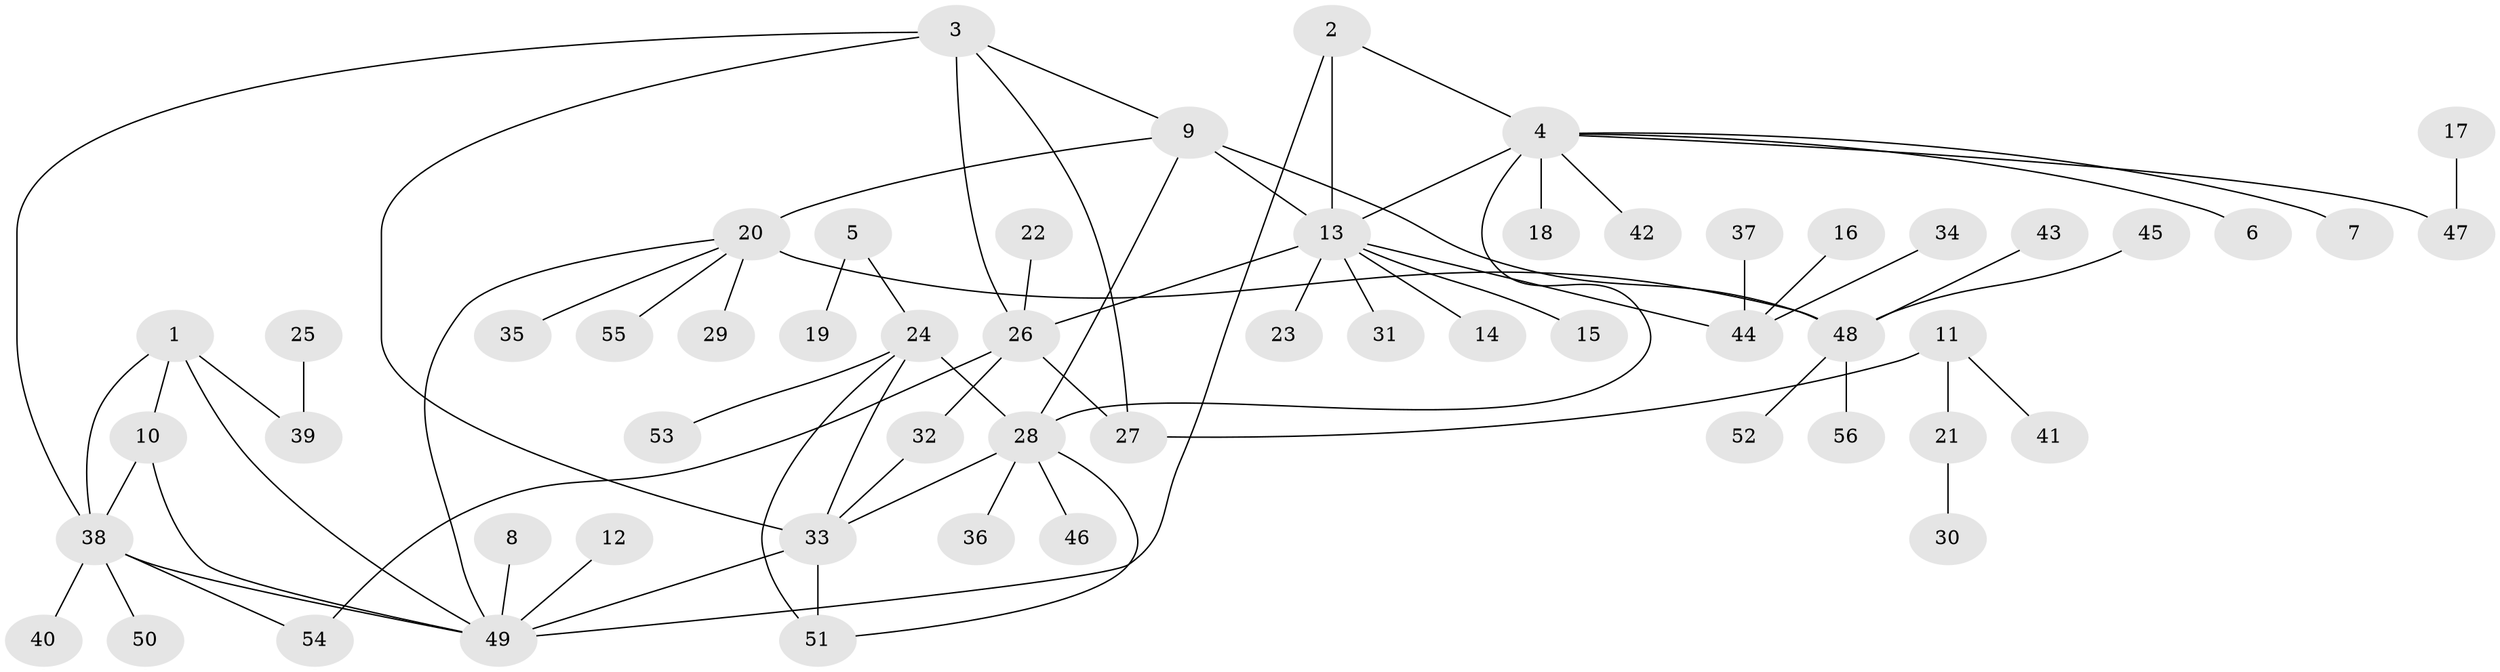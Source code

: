 // original degree distribution, {8: 0.053763440860215055, 4: 0.053763440860215055, 6: 0.021505376344086023, 5: 0.03225806451612903, 10: 0.021505376344086023, 11: 0.010752688172043012, 3: 0.053763440860215055, 9: 0.010752688172043012, 7: 0.010752688172043012, 1: 0.5913978494623656, 2: 0.13978494623655913}
// Generated by graph-tools (version 1.1) at 2025/37/03/04/25 23:37:42]
// undirected, 56 vertices, 72 edges
graph export_dot {
  node [color=gray90,style=filled];
  1;
  2;
  3;
  4;
  5;
  6;
  7;
  8;
  9;
  10;
  11;
  12;
  13;
  14;
  15;
  16;
  17;
  18;
  19;
  20;
  21;
  22;
  23;
  24;
  25;
  26;
  27;
  28;
  29;
  30;
  31;
  32;
  33;
  34;
  35;
  36;
  37;
  38;
  39;
  40;
  41;
  42;
  43;
  44;
  45;
  46;
  47;
  48;
  49;
  50;
  51;
  52;
  53;
  54;
  55;
  56;
  1 -- 10 [weight=1.0];
  1 -- 38 [weight=1.0];
  1 -- 39 [weight=1.0];
  1 -- 49 [weight=1.0];
  2 -- 4 [weight=2.0];
  2 -- 13 [weight=2.0];
  2 -- 49 [weight=1.0];
  3 -- 9 [weight=1.0];
  3 -- 26 [weight=2.0];
  3 -- 27 [weight=2.0];
  3 -- 33 [weight=1.0];
  3 -- 38 [weight=1.0];
  4 -- 6 [weight=1.0];
  4 -- 7 [weight=1.0];
  4 -- 13 [weight=1.0];
  4 -- 18 [weight=1.0];
  4 -- 28 [weight=1.0];
  4 -- 42 [weight=1.0];
  4 -- 47 [weight=1.0];
  5 -- 19 [weight=1.0];
  5 -- 24 [weight=1.0];
  8 -- 49 [weight=1.0];
  9 -- 13 [weight=1.0];
  9 -- 20 [weight=2.0];
  9 -- 28 [weight=1.0];
  9 -- 48 [weight=1.0];
  10 -- 38 [weight=1.0];
  10 -- 49 [weight=1.0];
  11 -- 21 [weight=1.0];
  11 -- 27 [weight=1.0];
  11 -- 41 [weight=1.0];
  12 -- 49 [weight=1.0];
  13 -- 14 [weight=1.0];
  13 -- 15 [weight=1.0];
  13 -- 23 [weight=1.0];
  13 -- 26 [weight=1.0];
  13 -- 31 [weight=1.0];
  13 -- 44 [weight=1.0];
  16 -- 44 [weight=1.0];
  17 -- 47 [weight=1.0];
  20 -- 29 [weight=1.0];
  20 -- 35 [weight=1.0];
  20 -- 48 [weight=2.0];
  20 -- 49 [weight=1.0];
  20 -- 55 [weight=1.0];
  21 -- 30 [weight=1.0];
  22 -- 26 [weight=1.0];
  24 -- 28 [weight=1.0];
  24 -- 33 [weight=1.0];
  24 -- 51 [weight=1.0];
  24 -- 53 [weight=1.0];
  25 -- 39 [weight=1.0];
  26 -- 27 [weight=1.0];
  26 -- 32 [weight=1.0];
  26 -- 54 [weight=1.0];
  28 -- 33 [weight=1.0];
  28 -- 36 [weight=1.0];
  28 -- 46 [weight=1.0];
  28 -- 51 [weight=1.0];
  32 -- 33 [weight=1.0];
  33 -- 49 [weight=1.0];
  33 -- 51 [weight=1.0];
  34 -- 44 [weight=1.0];
  37 -- 44 [weight=1.0];
  38 -- 40 [weight=1.0];
  38 -- 49 [weight=1.0];
  38 -- 50 [weight=1.0];
  38 -- 54 [weight=1.0];
  43 -- 48 [weight=1.0];
  45 -- 48 [weight=1.0];
  48 -- 52 [weight=1.0];
  48 -- 56 [weight=1.0];
}
